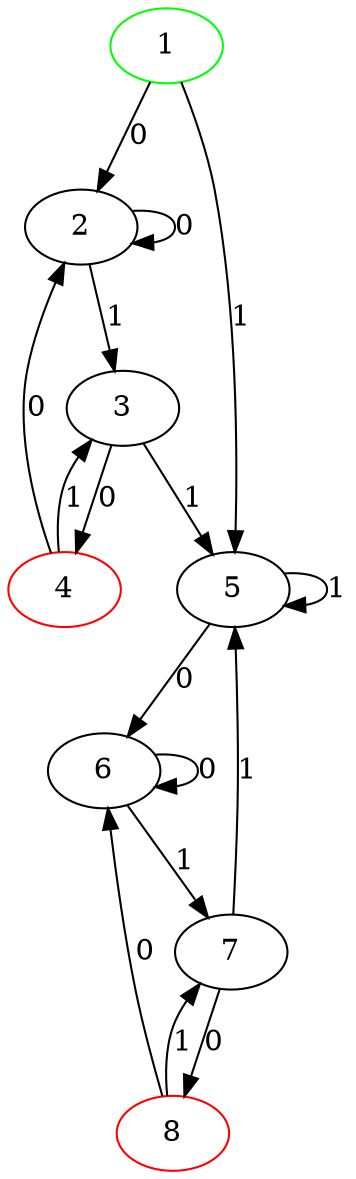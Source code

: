 digraph{
0 [label="1"color = "black"];
0->1 [label="0"];
0->4 [label="1"];
1 [label="2"color = "black"];
1->1 [label="0"];
1->2 [label="1"];
2 [label="3"color = "black"];
2->3 [label="0"];
2->4 [label="1"];
3 [label="4"color = "red"];
3->1 [label="0"];
3->2 [label="1"];
4 [label="5"color = "black"];
4->4 [label="1"];
4->5 [label="0"];
5 [label="6"color = "black"];
5->5 [label="0"];
5->6 [label="1"];
6 [label="7"color = "black"];
6->4 [label="1"];
6->7 [label="0"];
7 [label="8"color = "red"];
7->5 [label="0"];
7->6 [label="1"];
0 [label = "1"color = "green"];
}